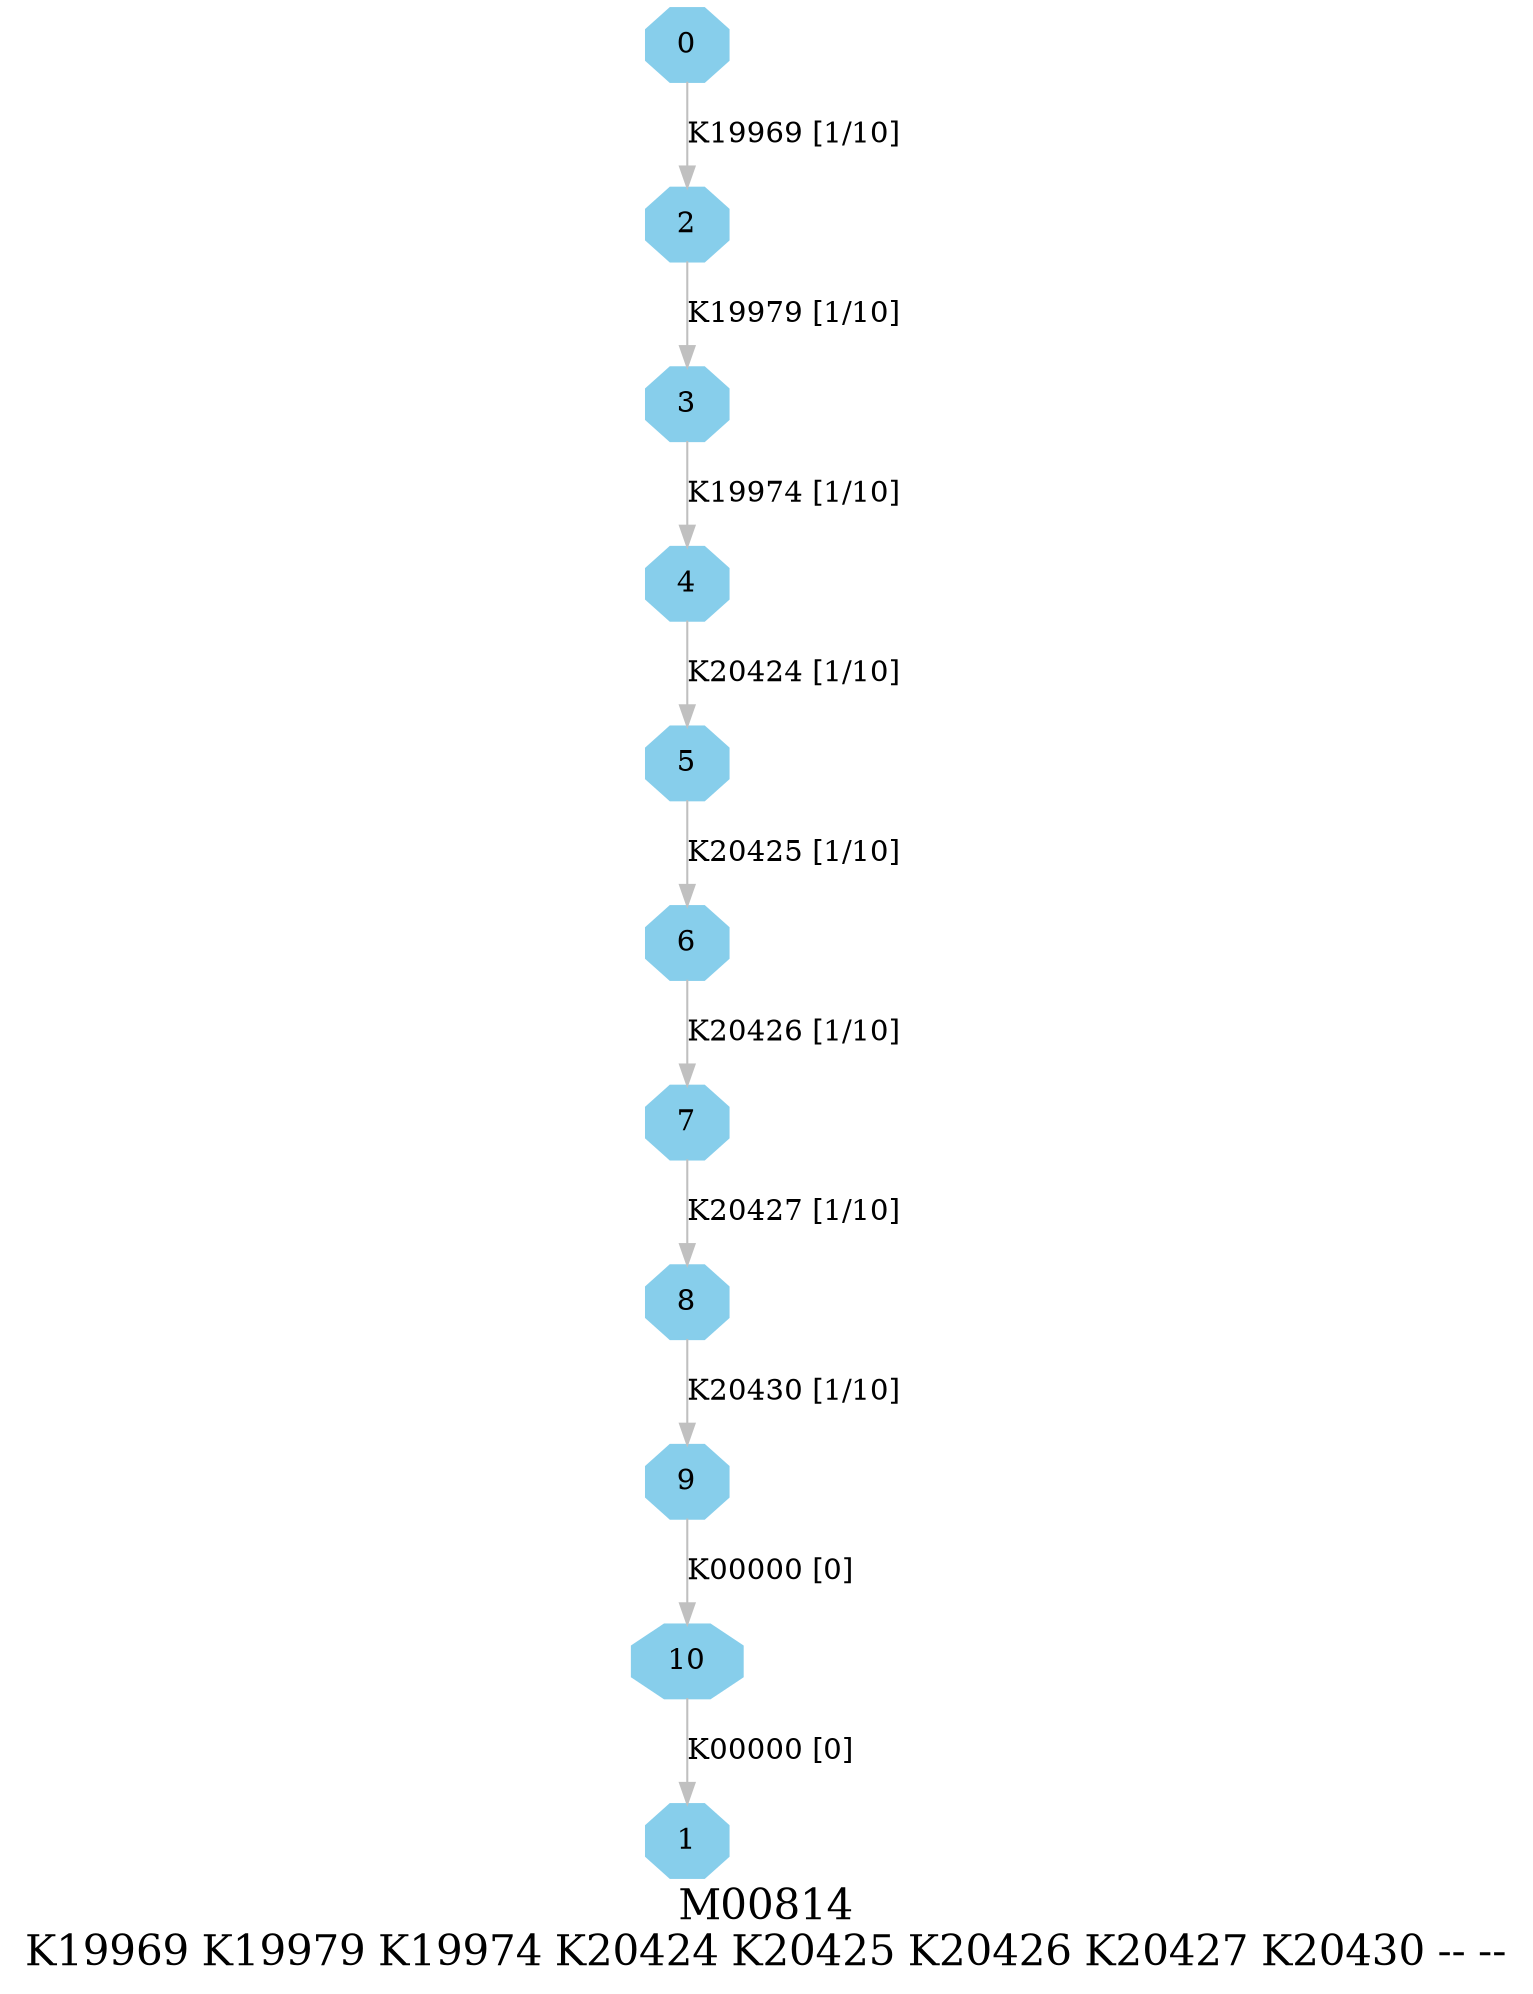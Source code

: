 digraph G {
graph [label="M00814
K19969 K19979 K19974 K20424 K20425 K20426 K20427 K20430 -- --",fontsize=20];
node [shape=box,style=filled];
edge [len=3,color=grey];
{node [width=.3,height=.3,shape=octagon,style=filled,color=skyblue] 0 1 2 3 4 5 6 7 8 9 10 }
0 -> 2 [label="K19969 [1/10]"];
2 -> 3 [label="K19979 [1/10]"];
3 -> 4 [label="K19974 [1/10]"];
4 -> 5 [label="K20424 [1/10]"];
5 -> 6 [label="K20425 [1/10]"];
6 -> 7 [label="K20426 [1/10]"];
7 -> 8 [label="K20427 [1/10]"];
8 -> 9 [label="K20430 [1/10]"];
9 -> 10 [label="K00000 [0]"];
10 -> 1 [label="K00000 [0]"];
}
